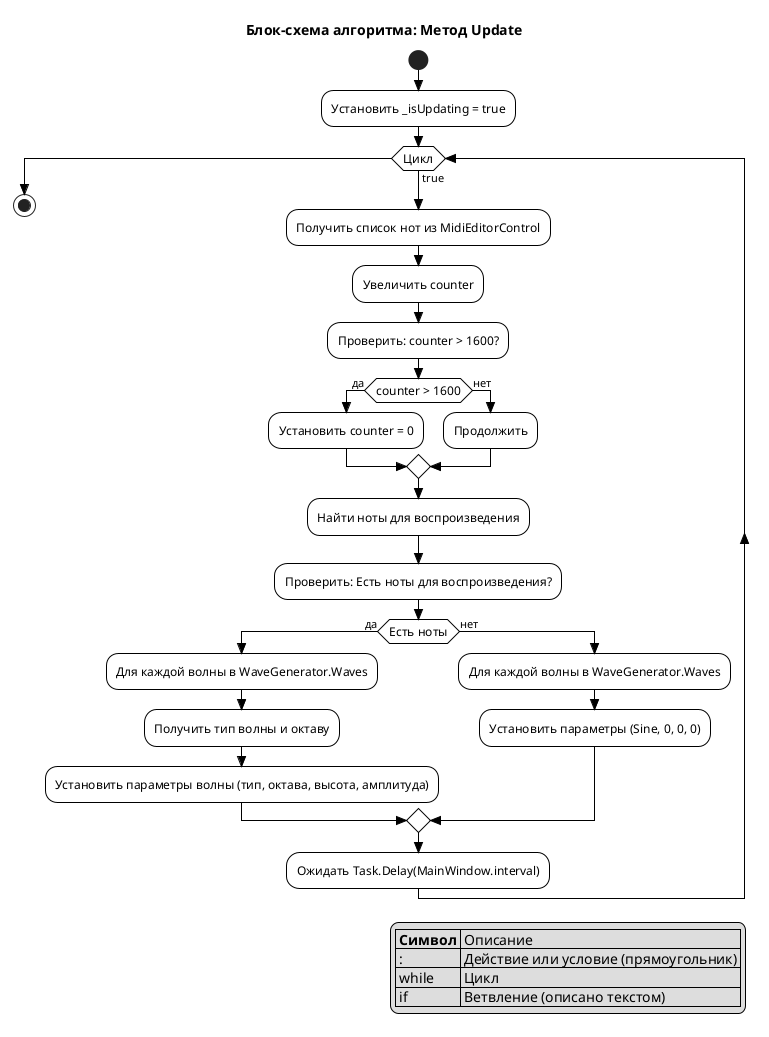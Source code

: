 @startuml ActivityDiagram

' ГОСТ-стиль: черно-белый, без теней, прямоугольные блоки
skinparam monochrome true
skinparam shadowing false
skinparam activityFontSize 12
skinparam activityFontName Arial
skinparam activityBorderThickness 1
skinparam activityBackgroundColor none
skinparam activityBorderColor black
skinparam activityCornerRadius 0
skinparam defaultCornerRadius 0
skinparam ArrowColor black
skinparam ActivityDiamondCornerRadius 0
skinparam style strictuml

title Блок-схема алгоритма: Метод Update

start

:Установить _isUpdating = true;

while (Цикл) is (true)
  :Получить список нот из MidiEditorControl;
  :Увеличить counter;

  :Проверить: counter > 1600?;
  if (counter > 1600) then (да)
    :Установить counter = 0;
  else (нет)
    :Продолжить;
  endif

  :Найти ноты для воспроизведения;

  :Проверить: Есть ноты для воспроизведения?;
  if (Есть ноты) then (да)
    :Для каждой волны в WaveGenerator.Waves;
    :Получить тип волны и октаву;
    :Установить параметры волны (тип, октава, высота, амплитуда);
  else (нет)
    :Для каждой волны в WaveGenerator.Waves;
    :Установить параметры (Sine, 0, 0, 0);
  endif

  :Ожидать Task.Delay(MainWindow.interval);
endwhile

stop

legend right
|= Символ | Описание |
| : | Действие или условие (прямоугольник) |
| while | Цикл |
| if | Ветвление (описано текстом) |
endlegend

@enduml